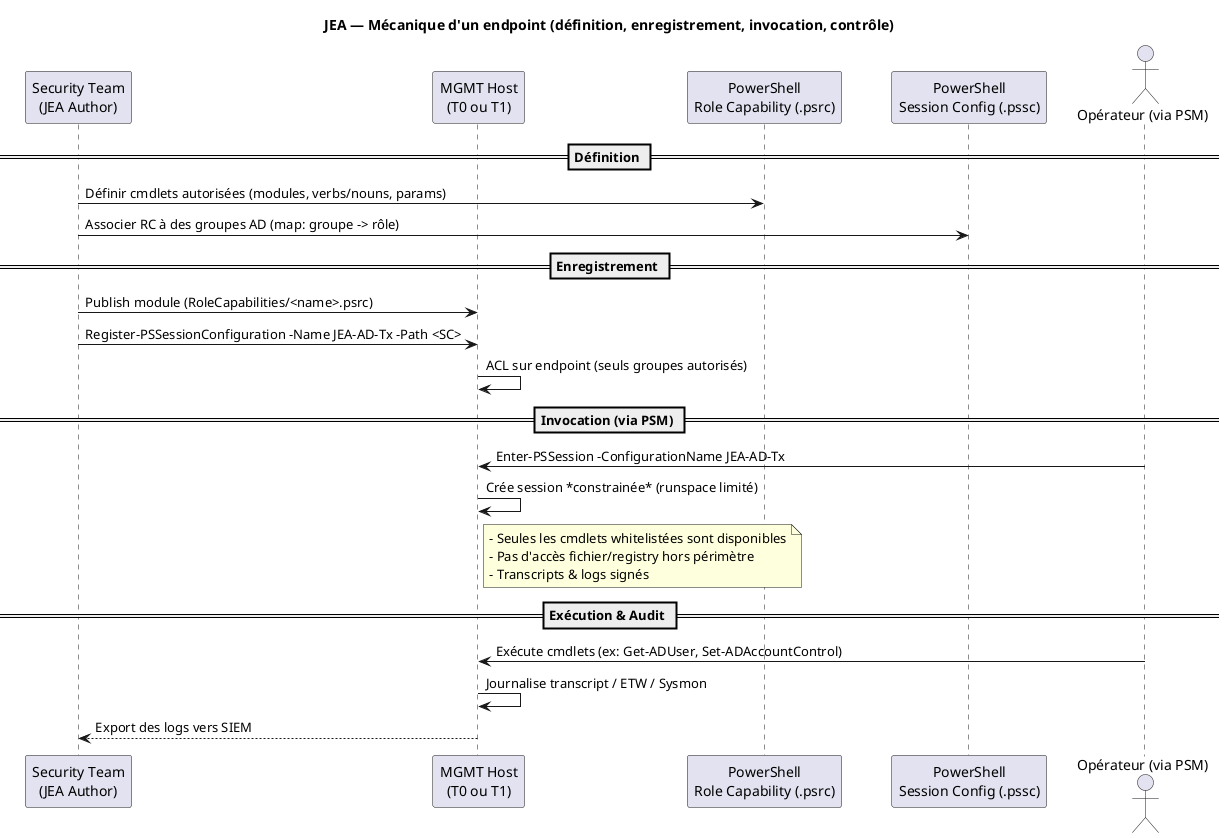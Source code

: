 @startuml
title JEA — Mécanique d'un endpoint (définition, enregistrement, invocation, contrôle)

skinparam ParticipantPadding 20
skinparam BoxPadding 10

participant "Security Team\n(JEA Author)" as SEC
participant "MGMT Host\n(T0 ou T1)" as MGMT
participant "PowerShell\nRole Capability (.psrc)" as RC
participant "PowerShell\nSession Config (.pssc)" as SC
actor "Opérateur (via PSM)" as OP

== Définition ==
SEC -> RC: Définir cmdlets autorisées (modules, verbs/nouns, params)
SEC -> SC: Associer RC à des groupes AD (map: groupe -> rôle)

== Enregistrement ==
SEC -> MGMT: Publish module (RoleCapabilities/<name>.psrc)
SEC -> MGMT: Register-PSSessionConfiguration -Name JEA-AD-Tx -Path <SC>
MGMT -> MGMT: ACL sur endpoint (seuls groupes autorisés)

== Invocation (via PSM) ==
OP -> MGMT: Enter-PSSession -ConfigurationName JEA-AD-Tx
MGMT -> MGMT: Crée session *constrainée* (runspace limité)
note right of MGMT
  - Seules les cmdlets whitelistées sont disponibles
  - Pas d'accès fichier/registry hors périmètre
  - Transcripts & logs signés
end note

== Exécution & Audit ==
OP -> MGMT: Exécute cmdlets (ex: Get-ADUser, Set-ADAccountControl)
MGMT -> MGMT: Journalise transcript / ETW / Sysmon
MGMT --> SEC: Export des logs vers SIEM
@enduml
